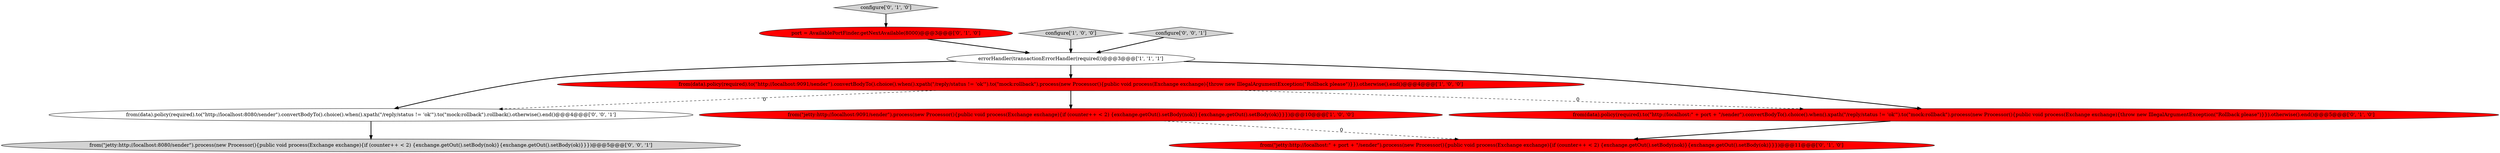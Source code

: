 digraph {
7 [style = filled, label = "from(\"jetty:http://localhost:\" + port + \"/sender\").process(new Processor(){public void process(Exchange exchange){if (counter++ < 2) {exchange.getOut().setBody(nok)}{exchange.getOut().setBody(ok)}}})@@@11@@@['0', '1', '0']", fillcolor = red, shape = ellipse image = "AAA1AAABBB2BBB"];
5 [style = filled, label = "port = AvailablePortFinder.getNextAvailable(8000)@@@3@@@['0', '1', '0']", fillcolor = red, shape = ellipse image = "AAA1AAABBB2BBB"];
6 [style = filled, label = "configure['0', '1', '0']", fillcolor = lightgray, shape = diamond image = "AAA0AAABBB2BBB"];
10 [style = filled, label = "from(data).policy(required).to(\"http://localhost:8080/sender\").convertBodyTo().choice().when().xpath(\"/reply/status != 'ok'\").to(\"mock:rollback\").rollback().otherwise().end()@@@4@@@['0', '0', '1']", fillcolor = white, shape = ellipse image = "AAA0AAABBB3BBB"];
1 [style = filled, label = "configure['1', '0', '0']", fillcolor = lightgray, shape = diamond image = "AAA0AAABBB1BBB"];
0 [style = filled, label = "from(\"jetty:http://localhost:9091/sender\").process(new Processor(){public void process(Exchange exchange){if (counter++ < 2) {exchange.getOut().setBody(nok)}{exchange.getOut().setBody(ok)}}})@@@10@@@['1', '0', '0']", fillcolor = red, shape = ellipse image = "AAA1AAABBB1BBB"];
9 [style = filled, label = "from(\"jetty:http://localhost:8080/sender\").process(new Processor(){public void process(Exchange exchange){if (counter++ < 2) {exchange.getOut().setBody(nok)}{exchange.getOut().setBody(ok)}}})@@@5@@@['0', '0', '1']", fillcolor = lightgray, shape = ellipse image = "AAA0AAABBB3BBB"];
2 [style = filled, label = "from(data).policy(required).to(\"http://localhost:9091/sender\").convertBodyTo().choice().when().xpath(\"/reply/status != 'ok'\").to(\"mock:rollback\").process(new Processor(){public void process(Exchange exchange){throw new IllegalArgumentException(\"Rollback please\")}}).otherwise().end()@@@4@@@['1', '0', '0']", fillcolor = red, shape = ellipse image = "AAA1AAABBB1BBB"];
4 [style = filled, label = "from(data).policy(required).to(\"http://localhost:\" + port + \"/sender\").convertBodyTo().choice().when().xpath(\"/reply/status != 'ok'\").to(\"mock:rollback\").process(new Processor(){public void process(Exchange exchange){throw new IllegalArgumentException(\"Rollback please\")}}).otherwise().end()@@@5@@@['0', '1', '0']", fillcolor = red, shape = ellipse image = "AAA1AAABBB2BBB"];
3 [style = filled, label = "errorHandler(transactionErrorHandler(required))@@@3@@@['1', '1', '1']", fillcolor = white, shape = ellipse image = "AAA0AAABBB1BBB"];
8 [style = filled, label = "configure['0', '0', '1']", fillcolor = lightgray, shape = diamond image = "AAA0AAABBB3BBB"];
1->3 [style = bold, label=""];
5->3 [style = bold, label=""];
3->10 [style = bold, label=""];
6->5 [style = bold, label=""];
10->9 [style = bold, label=""];
2->0 [style = bold, label=""];
3->2 [style = bold, label=""];
0->7 [style = dashed, label="0"];
3->4 [style = bold, label=""];
4->7 [style = bold, label=""];
2->10 [style = dashed, label="0"];
2->4 [style = dashed, label="0"];
8->3 [style = bold, label=""];
}
